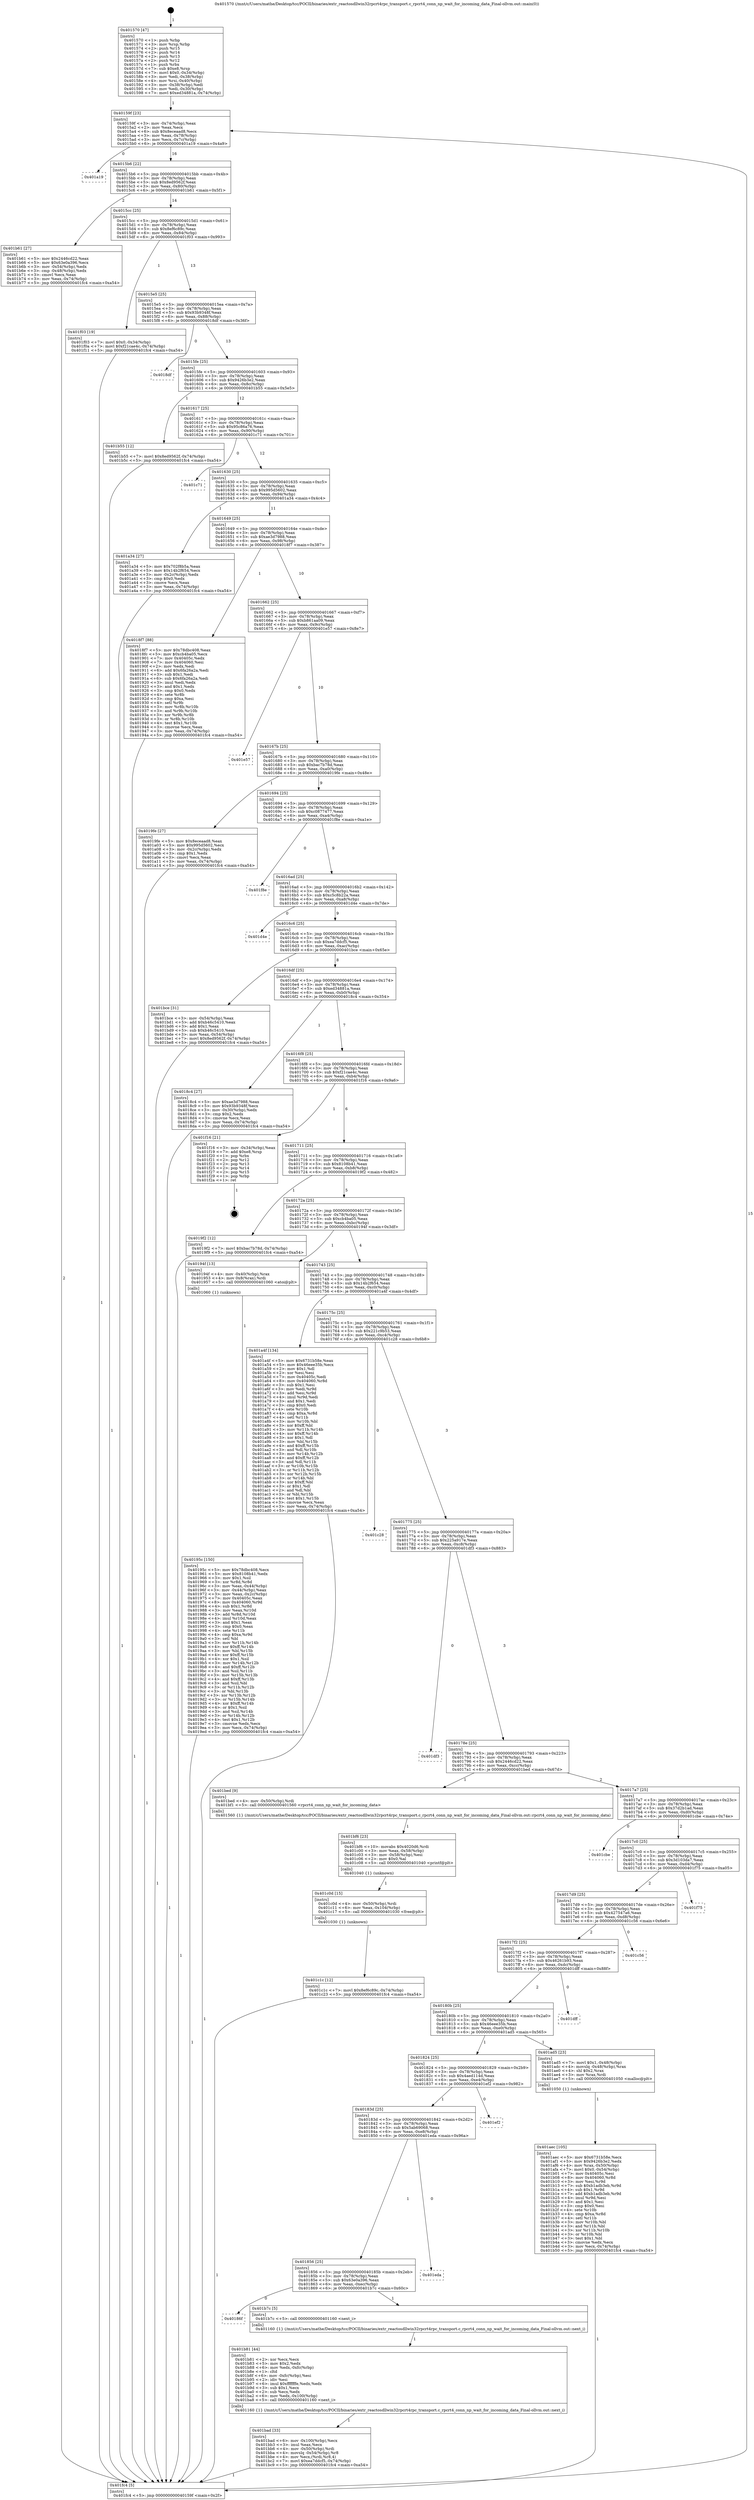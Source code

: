 digraph "0x401570" {
  label = "0x401570 (/mnt/c/Users/mathe/Desktop/tcc/POCII/binaries/extr_reactosdllwin32rpcrt4rpc_transport.c_rpcrt4_conn_np_wait_for_incoming_data_Final-ollvm.out::main(0))"
  labelloc = "t"
  node[shape=record]

  Entry [label="",width=0.3,height=0.3,shape=circle,fillcolor=black,style=filled]
  "0x40159f" [label="{
     0x40159f [23]\l
     | [instrs]\l
     &nbsp;&nbsp;0x40159f \<+3\>: mov -0x74(%rbp),%eax\l
     &nbsp;&nbsp;0x4015a2 \<+2\>: mov %eax,%ecx\l
     &nbsp;&nbsp;0x4015a4 \<+6\>: sub $0x8eceaad8,%ecx\l
     &nbsp;&nbsp;0x4015aa \<+3\>: mov %eax,-0x78(%rbp)\l
     &nbsp;&nbsp;0x4015ad \<+3\>: mov %ecx,-0x7c(%rbp)\l
     &nbsp;&nbsp;0x4015b0 \<+6\>: je 0000000000401a19 \<main+0x4a9\>\l
  }"]
  "0x401a19" [label="{
     0x401a19\l
  }", style=dashed]
  "0x4015b6" [label="{
     0x4015b6 [22]\l
     | [instrs]\l
     &nbsp;&nbsp;0x4015b6 \<+5\>: jmp 00000000004015bb \<main+0x4b\>\l
     &nbsp;&nbsp;0x4015bb \<+3\>: mov -0x78(%rbp),%eax\l
     &nbsp;&nbsp;0x4015be \<+5\>: sub $0x8ed9562f,%eax\l
     &nbsp;&nbsp;0x4015c3 \<+3\>: mov %eax,-0x80(%rbp)\l
     &nbsp;&nbsp;0x4015c6 \<+6\>: je 0000000000401b61 \<main+0x5f1\>\l
  }"]
  Exit [label="",width=0.3,height=0.3,shape=circle,fillcolor=black,style=filled,peripheries=2]
  "0x401b61" [label="{
     0x401b61 [27]\l
     | [instrs]\l
     &nbsp;&nbsp;0x401b61 \<+5\>: mov $0x2446cd22,%eax\l
     &nbsp;&nbsp;0x401b66 \<+5\>: mov $0x63e0a396,%ecx\l
     &nbsp;&nbsp;0x401b6b \<+3\>: mov -0x54(%rbp),%edx\l
     &nbsp;&nbsp;0x401b6e \<+3\>: cmp -0x48(%rbp),%edx\l
     &nbsp;&nbsp;0x401b71 \<+3\>: cmovl %ecx,%eax\l
     &nbsp;&nbsp;0x401b74 \<+3\>: mov %eax,-0x74(%rbp)\l
     &nbsp;&nbsp;0x401b77 \<+5\>: jmp 0000000000401fc4 \<main+0xa54\>\l
  }"]
  "0x4015cc" [label="{
     0x4015cc [25]\l
     | [instrs]\l
     &nbsp;&nbsp;0x4015cc \<+5\>: jmp 00000000004015d1 \<main+0x61\>\l
     &nbsp;&nbsp;0x4015d1 \<+3\>: mov -0x78(%rbp),%eax\l
     &nbsp;&nbsp;0x4015d4 \<+5\>: sub $0x8ef6c89c,%eax\l
     &nbsp;&nbsp;0x4015d9 \<+6\>: mov %eax,-0x84(%rbp)\l
     &nbsp;&nbsp;0x4015df \<+6\>: je 0000000000401f03 \<main+0x993\>\l
  }"]
  "0x401c1c" [label="{
     0x401c1c [12]\l
     | [instrs]\l
     &nbsp;&nbsp;0x401c1c \<+7\>: movl $0x8ef6c89c,-0x74(%rbp)\l
     &nbsp;&nbsp;0x401c23 \<+5\>: jmp 0000000000401fc4 \<main+0xa54\>\l
  }"]
  "0x401f03" [label="{
     0x401f03 [19]\l
     | [instrs]\l
     &nbsp;&nbsp;0x401f03 \<+7\>: movl $0x0,-0x34(%rbp)\l
     &nbsp;&nbsp;0x401f0a \<+7\>: movl $0xf21cae4c,-0x74(%rbp)\l
     &nbsp;&nbsp;0x401f11 \<+5\>: jmp 0000000000401fc4 \<main+0xa54\>\l
  }"]
  "0x4015e5" [label="{
     0x4015e5 [25]\l
     | [instrs]\l
     &nbsp;&nbsp;0x4015e5 \<+5\>: jmp 00000000004015ea \<main+0x7a\>\l
     &nbsp;&nbsp;0x4015ea \<+3\>: mov -0x78(%rbp),%eax\l
     &nbsp;&nbsp;0x4015ed \<+5\>: sub $0x93b9348f,%eax\l
     &nbsp;&nbsp;0x4015f2 \<+6\>: mov %eax,-0x88(%rbp)\l
     &nbsp;&nbsp;0x4015f8 \<+6\>: je 00000000004018df \<main+0x36f\>\l
  }"]
  "0x401c0d" [label="{
     0x401c0d [15]\l
     | [instrs]\l
     &nbsp;&nbsp;0x401c0d \<+4\>: mov -0x50(%rbp),%rdi\l
     &nbsp;&nbsp;0x401c11 \<+6\>: mov %eax,-0x104(%rbp)\l
     &nbsp;&nbsp;0x401c17 \<+5\>: call 0000000000401030 \<free@plt\>\l
     | [calls]\l
     &nbsp;&nbsp;0x401030 \{1\} (unknown)\l
  }"]
  "0x4018df" [label="{
     0x4018df\l
  }", style=dashed]
  "0x4015fe" [label="{
     0x4015fe [25]\l
     | [instrs]\l
     &nbsp;&nbsp;0x4015fe \<+5\>: jmp 0000000000401603 \<main+0x93\>\l
     &nbsp;&nbsp;0x401603 \<+3\>: mov -0x78(%rbp),%eax\l
     &nbsp;&nbsp;0x401606 \<+5\>: sub $0x9426b3e2,%eax\l
     &nbsp;&nbsp;0x40160b \<+6\>: mov %eax,-0x8c(%rbp)\l
     &nbsp;&nbsp;0x401611 \<+6\>: je 0000000000401b55 \<main+0x5e5\>\l
  }"]
  "0x401bf6" [label="{
     0x401bf6 [23]\l
     | [instrs]\l
     &nbsp;&nbsp;0x401bf6 \<+10\>: movabs $0x4020d6,%rdi\l
     &nbsp;&nbsp;0x401c00 \<+3\>: mov %eax,-0x58(%rbp)\l
     &nbsp;&nbsp;0x401c03 \<+3\>: mov -0x58(%rbp),%esi\l
     &nbsp;&nbsp;0x401c06 \<+2\>: mov $0x0,%al\l
     &nbsp;&nbsp;0x401c08 \<+5\>: call 0000000000401040 \<printf@plt\>\l
     | [calls]\l
     &nbsp;&nbsp;0x401040 \{1\} (unknown)\l
  }"]
  "0x401b55" [label="{
     0x401b55 [12]\l
     | [instrs]\l
     &nbsp;&nbsp;0x401b55 \<+7\>: movl $0x8ed9562f,-0x74(%rbp)\l
     &nbsp;&nbsp;0x401b5c \<+5\>: jmp 0000000000401fc4 \<main+0xa54\>\l
  }"]
  "0x401617" [label="{
     0x401617 [25]\l
     | [instrs]\l
     &nbsp;&nbsp;0x401617 \<+5\>: jmp 000000000040161c \<main+0xac\>\l
     &nbsp;&nbsp;0x40161c \<+3\>: mov -0x78(%rbp),%eax\l
     &nbsp;&nbsp;0x40161f \<+5\>: sub $0x95c86a76,%eax\l
     &nbsp;&nbsp;0x401624 \<+6\>: mov %eax,-0x90(%rbp)\l
     &nbsp;&nbsp;0x40162a \<+6\>: je 0000000000401c71 \<main+0x701\>\l
  }"]
  "0x401bad" [label="{
     0x401bad [33]\l
     | [instrs]\l
     &nbsp;&nbsp;0x401bad \<+6\>: mov -0x100(%rbp),%ecx\l
     &nbsp;&nbsp;0x401bb3 \<+3\>: imul %eax,%ecx\l
     &nbsp;&nbsp;0x401bb6 \<+4\>: mov -0x50(%rbp),%rdi\l
     &nbsp;&nbsp;0x401bba \<+4\>: movslq -0x54(%rbp),%r8\l
     &nbsp;&nbsp;0x401bbe \<+4\>: mov %ecx,(%rdi,%r8,4)\l
     &nbsp;&nbsp;0x401bc2 \<+7\>: movl $0xea7ddcf5,-0x74(%rbp)\l
     &nbsp;&nbsp;0x401bc9 \<+5\>: jmp 0000000000401fc4 \<main+0xa54\>\l
  }"]
  "0x401c71" [label="{
     0x401c71\l
  }", style=dashed]
  "0x401630" [label="{
     0x401630 [25]\l
     | [instrs]\l
     &nbsp;&nbsp;0x401630 \<+5\>: jmp 0000000000401635 \<main+0xc5\>\l
     &nbsp;&nbsp;0x401635 \<+3\>: mov -0x78(%rbp),%eax\l
     &nbsp;&nbsp;0x401638 \<+5\>: sub $0x995d5602,%eax\l
     &nbsp;&nbsp;0x40163d \<+6\>: mov %eax,-0x94(%rbp)\l
     &nbsp;&nbsp;0x401643 \<+6\>: je 0000000000401a34 \<main+0x4c4\>\l
  }"]
  "0x401b81" [label="{
     0x401b81 [44]\l
     | [instrs]\l
     &nbsp;&nbsp;0x401b81 \<+2\>: xor %ecx,%ecx\l
     &nbsp;&nbsp;0x401b83 \<+5\>: mov $0x2,%edx\l
     &nbsp;&nbsp;0x401b88 \<+6\>: mov %edx,-0xfc(%rbp)\l
     &nbsp;&nbsp;0x401b8e \<+1\>: cltd\l
     &nbsp;&nbsp;0x401b8f \<+6\>: mov -0xfc(%rbp),%esi\l
     &nbsp;&nbsp;0x401b95 \<+2\>: idiv %esi\l
     &nbsp;&nbsp;0x401b97 \<+6\>: imul $0xfffffffe,%edx,%edx\l
     &nbsp;&nbsp;0x401b9d \<+3\>: sub $0x1,%ecx\l
     &nbsp;&nbsp;0x401ba0 \<+2\>: sub %ecx,%edx\l
     &nbsp;&nbsp;0x401ba2 \<+6\>: mov %edx,-0x100(%rbp)\l
     &nbsp;&nbsp;0x401ba8 \<+5\>: call 0000000000401160 \<next_i\>\l
     | [calls]\l
     &nbsp;&nbsp;0x401160 \{1\} (/mnt/c/Users/mathe/Desktop/tcc/POCII/binaries/extr_reactosdllwin32rpcrt4rpc_transport.c_rpcrt4_conn_np_wait_for_incoming_data_Final-ollvm.out::next_i)\l
  }"]
  "0x401a34" [label="{
     0x401a34 [27]\l
     | [instrs]\l
     &nbsp;&nbsp;0x401a34 \<+5\>: mov $0x702f8b5a,%eax\l
     &nbsp;&nbsp;0x401a39 \<+5\>: mov $0x14b2f654,%ecx\l
     &nbsp;&nbsp;0x401a3e \<+3\>: mov -0x2c(%rbp),%edx\l
     &nbsp;&nbsp;0x401a41 \<+3\>: cmp $0x0,%edx\l
     &nbsp;&nbsp;0x401a44 \<+3\>: cmove %ecx,%eax\l
     &nbsp;&nbsp;0x401a47 \<+3\>: mov %eax,-0x74(%rbp)\l
     &nbsp;&nbsp;0x401a4a \<+5\>: jmp 0000000000401fc4 \<main+0xa54\>\l
  }"]
  "0x401649" [label="{
     0x401649 [25]\l
     | [instrs]\l
     &nbsp;&nbsp;0x401649 \<+5\>: jmp 000000000040164e \<main+0xde\>\l
     &nbsp;&nbsp;0x40164e \<+3\>: mov -0x78(%rbp),%eax\l
     &nbsp;&nbsp;0x401651 \<+5\>: sub $0xae3d7988,%eax\l
     &nbsp;&nbsp;0x401656 \<+6\>: mov %eax,-0x98(%rbp)\l
     &nbsp;&nbsp;0x40165c \<+6\>: je 00000000004018f7 \<main+0x387\>\l
  }"]
  "0x40186f" [label="{
     0x40186f\l
  }", style=dashed]
  "0x4018f7" [label="{
     0x4018f7 [88]\l
     | [instrs]\l
     &nbsp;&nbsp;0x4018f7 \<+5\>: mov $0x78dbc408,%eax\l
     &nbsp;&nbsp;0x4018fc \<+5\>: mov $0xcb4ba05,%ecx\l
     &nbsp;&nbsp;0x401901 \<+7\>: mov 0x40405c,%edx\l
     &nbsp;&nbsp;0x401908 \<+7\>: mov 0x404060,%esi\l
     &nbsp;&nbsp;0x40190f \<+2\>: mov %edx,%edi\l
     &nbsp;&nbsp;0x401911 \<+6\>: add $0x6fa26a2a,%edi\l
     &nbsp;&nbsp;0x401917 \<+3\>: sub $0x1,%edi\l
     &nbsp;&nbsp;0x40191a \<+6\>: sub $0x6fa26a2a,%edi\l
     &nbsp;&nbsp;0x401920 \<+3\>: imul %edi,%edx\l
     &nbsp;&nbsp;0x401923 \<+3\>: and $0x1,%edx\l
     &nbsp;&nbsp;0x401926 \<+3\>: cmp $0x0,%edx\l
     &nbsp;&nbsp;0x401929 \<+4\>: sete %r8b\l
     &nbsp;&nbsp;0x40192d \<+3\>: cmp $0xa,%esi\l
     &nbsp;&nbsp;0x401930 \<+4\>: setl %r9b\l
     &nbsp;&nbsp;0x401934 \<+3\>: mov %r8b,%r10b\l
     &nbsp;&nbsp;0x401937 \<+3\>: and %r9b,%r10b\l
     &nbsp;&nbsp;0x40193a \<+3\>: xor %r9b,%r8b\l
     &nbsp;&nbsp;0x40193d \<+3\>: or %r8b,%r10b\l
     &nbsp;&nbsp;0x401940 \<+4\>: test $0x1,%r10b\l
     &nbsp;&nbsp;0x401944 \<+3\>: cmovne %ecx,%eax\l
     &nbsp;&nbsp;0x401947 \<+3\>: mov %eax,-0x74(%rbp)\l
     &nbsp;&nbsp;0x40194a \<+5\>: jmp 0000000000401fc4 \<main+0xa54\>\l
  }"]
  "0x401662" [label="{
     0x401662 [25]\l
     | [instrs]\l
     &nbsp;&nbsp;0x401662 \<+5\>: jmp 0000000000401667 \<main+0xf7\>\l
     &nbsp;&nbsp;0x401667 \<+3\>: mov -0x78(%rbp),%eax\l
     &nbsp;&nbsp;0x40166a \<+5\>: sub $0xb861aa09,%eax\l
     &nbsp;&nbsp;0x40166f \<+6\>: mov %eax,-0x9c(%rbp)\l
     &nbsp;&nbsp;0x401675 \<+6\>: je 0000000000401e57 \<main+0x8e7\>\l
  }"]
  "0x401b7c" [label="{
     0x401b7c [5]\l
     | [instrs]\l
     &nbsp;&nbsp;0x401b7c \<+5\>: call 0000000000401160 \<next_i\>\l
     | [calls]\l
     &nbsp;&nbsp;0x401160 \{1\} (/mnt/c/Users/mathe/Desktop/tcc/POCII/binaries/extr_reactosdllwin32rpcrt4rpc_transport.c_rpcrt4_conn_np_wait_for_incoming_data_Final-ollvm.out::next_i)\l
  }"]
  "0x401e57" [label="{
     0x401e57\l
  }", style=dashed]
  "0x40167b" [label="{
     0x40167b [25]\l
     | [instrs]\l
     &nbsp;&nbsp;0x40167b \<+5\>: jmp 0000000000401680 \<main+0x110\>\l
     &nbsp;&nbsp;0x401680 \<+3\>: mov -0x78(%rbp),%eax\l
     &nbsp;&nbsp;0x401683 \<+5\>: sub $0xbac7b78d,%eax\l
     &nbsp;&nbsp;0x401688 \<+6\>: mov %eax,-0xa0(%rbp)\l
     &nbsp;&nbsp;0x40168e \<+6\>: je 00000000004019fe \<main+0x48e\>\l
  }"]
  "0x401856" [label="{
     0x401856 [25]\l
     | [instrs]\l
     &nbsp;&nbsp;0x401856 \<+5\>: jmp 000000000040185b \<main+0x2eb\>\l
     &nbsp;&nbsp;0x40185b \<+3\>: mov -0x78(%rbp),%eax\l
     &nbsp;&nbsp;0x40185e \<+5\>: sub $0x63e0a396,%eax\l
     &nbsp;&nbsp;0x401863 \<+6\>: mov %eax,-0xec(%rbp)\l
     &nbsp;&nbsp;0x401869 \<+6\>: je 0000000000401b7c \<main+0x60c\>\l
  }"]
  "0x4019fe" [label="{
     0x4019fe [27]\l
     | [instrs]\l
     &nbsp;&nbsp;0x4019fe \<+5\>: mov $0x8eceaad8,%eax\l
     &nbsp;&nbsp;0x401a03 \<+5\>: mov $0x995d5602,%ecx\l
     &nbsp;&nbsp;0x401a08 \<+3\>: mov -0x2c(%rbp),%edx\l
     &nbsp;&nbsp;0x401a0b \<+3\>: cmp $0x1,%edx\l
     &nbsp;&nbsp;0x401a0e \<+3\>: cmovl %ecx,%eax\l
     &nbsp;&nbsp;0x401a11 \<+3\>: mov %eax,-0x74(%rbp)\l
     &nbsp;&nbsp;0x401a14 \<+5\>: jmp 0000000000401fc4 \<main+0xa54\>\l
  }"]
  "0x401694" [label="{
     0x401694 [25]\l
     | [instrs]\l
     &nbsp;&nbsp;0x401694 \<+5\>: jmp 0000000000401699 \<main+0x129\>\l
     &nbsp;&nbsp;0x401699 \<+3\>: mov -0x78(%rbp),%eax\l
     &nbsp;&nbsp;0x40169c \<+5\>: sub $0xc0877477,%eax\l
     &nbsp;&nbsp;0x4016a1 \<+6\>: mov %eax,-0xa4(%rbp)\l
     &nbsp;&nbsp;0x4016a7 \<+6\>: je 0000000000401f8e \<main+0xa1e\>\l
  }"]
  "0x401eda" [label="{
     0x401eda\l
  }", style=dashed]
  "0x401f8e" [label="{
     0x401f8e\l
  }", style=dashed]
  "0x4016ad" [label="{
     0x4016ad [25]\l
     | [instrs]\l
     &nbsp;&nbsp;0x4016ad \<+5\>: jmp 00000000004016b2 \<main+0x142\>\l
     &nbsp;&nbsp;0x4016b2 \<+3\>: mov -0x78(%rbp),%eax\l
     &nbsp;&nbsp;0x4016b5 \<+5\>: sub $0xc5c8b22a,%eax\l
     &nbsp;&nbsp;0x4016ba \<+6\>: mov %eax,-0xa8(%rbp)\l
     &nbsp;&nbsp;0x4016c0 \<+6\>: je 0000000000401d4e \<main+0x7de\>\l
  }"]
  "0x40183d" [label="{
     0x40183d [25]\l
     | [instrs]\l
     &nbsp;&nbsp;0x40183d \<+5\>: jmp 0000000000401842 \<main+0x2d2\>\l
     &nbsp;&nbsp;0x401842 \<+3\>: mov -0x78(%rbp),%eax\l
     &nbsp;&nbsp;0x401845 \<+5\>: sub $0x5ab69068,%eax\l
     &nbsp;&nbsp;0x40184a \<+6\>: mov %eax,-0xe8(%rbp)\l
     &nbsp;&nbsp;0x401850 \<+6\>: je 0000000000401eda \<main+0x96a\>\l
  }"]
  "0x401d4e" [label="{
     0x401d4e\l
  }", style=dashed]
  "0x4016c6" [label="{
     0x4016c6 [25]\l
     | [instrs]\l
     &nbsp;&nbsp;0x4016c6 \<+5\>: jmp 00000000004016cb \<main+0x15b\>\l
     &nbsp;&nbsp;0x4016cb \<+3\>: mov -0x78(%rbp),%eax\l
     &nbsp;&nbsp;0x4016ce \<+5\>: sub $0xea7ddcf5,%eax\l
     &nbsp;&nbsp;0x4016d3 \<+6\>: mov %eax,-0xac(%rbp)\l
     &nbsp;&nbsp;0x4016d9 \<+6\>: je 0000000000401bce \<main+0x65e\>\l
  }"]
  "0x401ef2" [label="{
     0x401ef2\l
  }", style=dashed]
  "0x401bce" [label="{
     0x401bce [31]\l
     | [instrs]\l
     &nbsp;&nbsp;0x401bce \<+3\>: mov -0x54(%rbp),%eax\l
     &nbsp;&nbsp;0x401bd1 \<+5\>: add $0xb46c5410,%eax\l
     &nbsp;&nbsp;0x401bd6 \<+3\>: add $0x1,%eax\l
     &nbsp;&nbsp;0x401bd9 \<+5\>: sub $0xb46c5410,%eax\l
     &nbsp;&nbsp;0x401bde \<+3\>: mov %eax,-0x54(%rbp)\l
     &nbsp;&nbsp;0x401be1 \<+7\>: movl $0x8ed9562f,-0x74(%rbp)\l
     &nbsp;&nbsp;0x401be8 \<+5\>: jmp 0000000000401fc4 \<main+0xa54\>\l
  }"]
  "0x4016df" [label="{
     0x4016df [25]\l
     | [instrs]\l
     &nbsp;&nbsp;0x4016df \<+5\>: jmp 00000000004016e4 \<main+0x174\>\l
     &nbsp;&nbsp;0x4016e4 \<+3\>: mov -0x78(%rbp),%eax\l
     &nbsp;&nbsp;0x4016e7 \<+5\>: sub $0xed34881a,%eax\l
     &nbsp;&nbsp;0x4016ec \<+6\>: mov %eax,-0xb0(%rbp)\l
     &nbsp;&nbsp;0x4016f2 \<+6\>: je 00000000004018c4 \<main+0x354\>\l
  }"]
  "0x401aec" [label="{
     0x401aec [105]\l
     | [instrs]\l
     &nbsp;&nbsp;0x401aec \<+5\>: mov $0x6731b58e,%ecx\l
     &nbsp;&nbsp;0x401af1 \<+5\>: mov $0x9426b3e2,%edx\l
     &nbsp;&nbsp;0x401af6 \<+4\>: mov %rax,-0x50(%rbp)\l
     &nbsp;&nbsp;0x401afa \<+7\>: movl $0x0,-0x54(%rbp)\l
     &nbsp;&nbsp;0x401b01 \<+7\>: mov 0x40405c,%esi\l
     &nbsp;&nbsp;0x401b08 \<+8\>: mov 0x404060,%r8d\l
     &nbsp;&nbsp;0x401b10 \<+3\>: mov %esi,%r9d\l
     &nbsp;&nbsp;0x401b13 \<+7\>: sub $0xb1adb3eb,%r9d\l
     &nbsp;&nbsp;0x401b1a \<+4\>: sub $0x1,%r9d\l
     &nbsp;&nbsp;0x401b1e \<+7\>: add $0xb1adb3eb,%r9d\l
     &nbsp;&nbsp;0x401b25 \<+4\>: imul %r9d,%esi\l
     &nbsp;&nbsp;0x401b29 \<+3\>: and $0x1,%esi\l
     &nbsp;&nbsp;0x401b2c \<+3\>: cmp $0x0,%esi\l
     &nbsp;&nbsp;0x401b2f \<+4\>: sete %r10b\l
     &nbsp;&nbsp;0x401b33 \<+4\>: cmp $0xa,%r8d\l
     &nbsp;&nbsp;0x401b37 \<+4\>: setl %r11b\l
     &nbsp;&nbsp;0x401b3b \<+3\>: mov %r10b,%bl\l
     &nbsp;&nbsp;0x401b3e \<+3\>: and %r11b,%bl\l
     &nbsp;&nbsp;0x401b41 \<+3\>: xor %r11b,%r10b\l
     &nbsp;&nbsp;0x401b44 \<+3\>: or %r10b,%bl\l
     &nbsp;&nbsp;0x401b47 \<+3\>: test $0x1,%bl\l
     &nbsp;&nbsp;0x401b4a \<+3\>: cmovne %edx,%ecx\l
     &nbsp;&nbsp;0x401b4d \<+3\>: mov %ecx,-0x74(%rbp)\l
     &nbsp;&nbsp;0x401b50 \<+5\>: jmp 0000000000401fc4 \<main+0xa54\>\l
  }"]
  "0x4018c4" [label="{
     0x4018c4 [27]\l
     | [instrs]\l
     &nbsp;&nbsp;0x4018c4 \<+5\>: mov $0xae3d7988,%eax\l
     &nbsp;&nbsp;0x4018c9 \<+5\>: mov $0x93b9348f,%ecx\l
     &nbsp;&nbsp;0x4018ce \<+3\>: mov -0x30(%rbp),%edx\l
     &nbsp;&nbsp;0x4018d1 \<+3\>: cmp $0x2,%edx\l
     &nbsp;&nbsp;0x4018d4 \<+3\>: cmovne %ecx,%eax\l
     &nbsp;&nbsp;0x4018d7 \<+3\>: mov %eax,-0x74(%rbp)\l
     &nbsp;&nbsp;0x4018da \<+5\>: jmp 0000000000401fc4 \<main+0xa54\>\l
  }"]
  "0x4016f8" [label="{
     0x4016f8 [25]\l
     | [instrs]\l
     &nbsp;&nbsp;0x4016f8 \<+5\>: jmp 00000000004016fd \<main+0x18d\>\l
     &nbsp;&nbsp;0x4016fd \<+3\>: mov -0x78(%rbp),%eax\l
     &nbsp;&nbsp;0x401700 \<+5\>: sub $0xf21cae4c,%eax\l
     &nbsp;&nbsp;0x401705 \<+6\>: mov %eax,-0xb4(%rbp)\l
     &nbsp;&nbsp;0x40170b \<+6\>: je 0000000000401f16 \<main+0x9a6\>\l
  }"]
  "0x401fc4" [label="{
     0x401fc4 [5]\l
     | [instrs]\l
     &nbsp;&nbsp;0x401fc4 \<+5\>: jmp 000000000040159f \<main+0x2f\>\l
  }"]
  "0x401570" [label="{
     0x401570 [47]\l
     | [instrs]\l
     &nbsp;&nbsp;0x401570 \<+1\>: push %rbp\l
     &nbsp;&nbsp;0x401571 \<+3\>: mov %rsp,%rbp\l
     &nbsp;&nbsp;0x401574 \<+2\>: push %r15\l
     &nbsp;&nbsp;0x401576 \<+2\>: push %r14\l
     &nbsp;&nbsp;0x401578 \<+2\>: push %r13\l
     &nbsp;&nbsp;0x40157a \<+2\>: push %r12\l
     &nbsp;&nbsp;0x40157c \<+1\>: push %rbx\l
     &nbsp;&nbsp;0x40157d \<+7\>: sub $0xe8,%rsp\l
     &nbsp;&nbsp;0x401584 \<+7\>: movl $0x0,-0x34(%rbp)\l
     &nbsp;&nbsp;0x40158b \<+3\>: mov %edi,-0x38(%rbp)\l
     &nbsp;&nbsp;0x40158e \<+4\>: mov %rsi,-0x40(%rbp)\l
     &nbsp;&nbsp;0x401592 \<+3\>: mov -0x38(%rbp),%edi\l
     &nbsp;&nbsp;0x401595 \<+3\>: mov %edi,-0x30(%rbp)\l
     &nbsp;&nbsp;0x401598 \<+7\>: movl $0xed34881a,-0x74(%rbp)\l
  }"]
  "0x401824" [label="{
     0x401824 [25]\l
     | [instrs]\l
     &nbsp;&nbsp;0x401824 \<+5\>: jmp 0000000000401829 \<main+0x2b9\>\l
     &nbsp;&nbsp;0x401829 \<+3\>: mov -0x78(%rbp),%eax\l
     &nbsp;&nbsp;0x40182c \<+5\>: sub $0x4aed114d,%eax\l
     &nbsp;&nbsp;0x401831 \<+6\>: mov %eax,-0xe4(%rbp)\l
     &nbsp;&nbsp;0x401837 \<+6\>: je 0000000000401ef2 \<main+0x982\>\l
  }"]
  "0x401f16" [label="{
     0x401f16 [21]\l
     | [instrs]\l
     &nbsp;&nbsp;0x401f16 \<+3\>: mov -0x34(%rbp),%eax\l
     &nbsp;&nbsp;0x401f19 \<+7\>: add $0xe8,%rsp\l
     &nbsp;&nbsp;0x401f20 \<+1\>: pop %rbx\l
     &nbsp;&nbsp;0x401f21 \<+2\>: pop %r12\l
     &nbsp;&nbsp;0x401f23 \<+2\>: pop %r13\l
     &nbsp;&nbsp;0x401f25 \<+2\>: pop %r14\l
     &nbsp;&nbsp;0x401f27 \<+2\>: pop %r15\l
     &nbsp;&nbsp;0x401f29 \<+1\>: pop %rbp\l
     &nbsp;&nbsp;0x401f2a \<+1\>: ret\l
  }"]
  "0x401711" [label="{
     0x401711 [25]\l
     | [instrs]\l
     &nbsp;&nbsp;0x401711 \<+5\>: jmp 0000000000401716 \<main+0x1a6\>\l
     &nbsp;&nbsp;0x401716 \<+3\>: mov -0x78(%rbp),%eax\l
     &nbsp;&nbsp;0x401719 \<+5\>: sub $0x8108b41,%eax\l
     &nbsp;&nbsp;0x40171e \<+6\>: mov %eax,-0xb8(%rbp)\l
     &nbsp;&nbsp;0x401724 \<+6\>: je 00000000004019f2 \<main+0x482\>\l
  }"]
  "0x401ad5" [label="{
     0x401ad5 [23]\l
     | [instrs]\l
     &nbsp;&nbsp;0x401ad5 \<+7\>: movl $0x1,-0x48(%rbp)\l
     &nbsp;&nbsp;0x401adc \<+4\>: movslq -0x48(%rbp),%rax\l
     &nbsp;&nbsp;0x401ae0 \<+4\>: shl $0x2,%rax\l
     &nbsp;&nbsp;0x401ae4 \<+3\>: mov %rax,%rdi\l
     &nbsp;&nbsp;0x401ae7 \<+5\>: call 0000000000401050 \<malloc@plt\>\l
     | [calls]\l
     &nbsp;&nbsp;0x401050 \{1\} (unknown)\l
  }"]
  "0x4019f2" [label="{
     0x4019f2 [12]\l
     | [instrs]\l
     &nbsp;&nbsp;0x4019f2 \<+7\>: movl $0xbac7b78d,-0x74(%rbp)\l
     &nbsp;&nbsp;0x4019f9 \<+5\>: jmp 0000000000401fc4 \<main+0xa54\>\l
  }"]
  "0x40172a" [label="{
     0x40172a [25]\l
     | [instrs]\l
     &nbsp;&nbsp;0x40172a \<+5\>: jmp 000000000040172f \<main+0x1bf\>\l
     &nbsp;&nbsp;0x40172f \<+3\>: mov -0x78(%rbp),%eax\l
     &nbsp;&nbsp;0x401732 \<+5\>: sub $0xcb4ba05,%eax\l
     &nbsp;&nbsp;0x401737 \<+6\>: mov %eax,-0xbc(%rbp)\l
     &nbsp;&nbsp;0x40173d \<+6\>: je 000000000040194f \<main+0x3df\>\l
  }"]
  "0x40180b" [label="{
     0x40180b [25]\l
     | [instrs]\l
     &nbsp;&nbsp;0x40180b \<+5\>: jmp 0000000000401810 \<main+0x2a0\>\l
     &nbsp;&nbsp;0x401810 \<+3\>: mov -0x78(%rbp),%eax\l
     &nbsp;&nbsp;0x401813 \<+5\>: sub $0x46eee35b,%eax\l
     &nbsp;&nbsp;0x401818 \<+6\>: mov %eax,-0xe0(%rbp)\l
     &nbsp;&nbsp;0x40181e \<+6\>: je 0000000000401ad5 \<main+0x565\>\l
  }"]
  "0x40194f" [label="{
     0x40194f [13]\l
     | [instrs]\l
     &nbsp;&nbsp;0x40194f \<+4\>: mov -0x40(%rbp),%rax\l
     &nbsp;&nbsp;0x401953 \<+4\>: mov 0x8(%rax),%rdi\l
     &nbsp;&nbsp;0x401957 \<+5\>: call 0000000000401060 \<atoi@plt\>\l
     | [calls]\l
     &nbsp;&nbsp;0x401060 \{1\} (unknown)\l
  }"]
  "0x401743" [label="{
     0x401743 [25]\l
     | [instrs]\l
     &nbsp;&nbsp;0x401743 \<+5\>: jmp 0000000000401748 \<main+0x1d8\>\l
     &nbsp;&nbsp;0x401748 \<+3\>: mov -0x78(%rbp),%eax\l
     &nbsp;&nbsp;0x40174b \<+5\>: sub $0x14b2f654,%eax\l
     &nbsp;&nbsp;0x401750 \<+6\>: mov %eax,-0xc0(%rbp)\l
     &nbsp;&nbsp;0x401756 \<+6\>: je 0000000000401a4f \<main+0x4df\>\l
  }"]
  "0x40195c" [label="{
     0x40195c [150]\l
     | [instrs]\l
     &nbsp;&nbsp;0x40195c \<+5\>: mov $0x78dbc408,%ecx\l
     &nbsp;&nbsp;0x401961 \<+5\>: mov $0x8108b41,%edx\l
     &nbsp;&nbsp;0x401966 \<+3\>: mov $0x1,%sil\l
     &nbsp;&nbsp;0x401969 \<+3\>: xor %r8d,%r8d\l
     &nbsp;&nbsp;0x40196c \<+3\>: mov %eax,-0x44(%rbp)\l
     &nbsp;&nbsp;0x40196f \<+3\>: mov -0x44(%rbp),%eax\l
     &nbsp;&nbsp;0x401972 \<+3\>: mov %eax,-0x2c(%rbp)\l
     &nbsp;&nbsp;0x401975 \<+7\>: mov 0x40405c,%eax\l
     &nbsp;&nbsp;0x40197c \<+8\>: mov 0x404060,%r9d\l
     &nbsp;&nbsp;0x401984 \<+4\>: sub $0x1,%r8d\l
     &nbsp;&nbsp;0x401988 \<+3\>: mov %eax,%r10d\l
     &nbsp;&nbsp;0x40198b \<+3\>: add %r8d,%r10d\l
     &nbsp;&nbsp;0x40198e \<+4\>: imul %r10d,%eax\l
     &nbsp;&nbsp;0x401992 \<+3\>: and $0x1,%eax\l
     &nbsp;&nbsp;0x401995 \<+3\>: cmp $0x0,%eax\l
     &nbsp;&nbsp;0x401998 \<+4\>: sete %r11b\l
     &nbsp;&nbsp;0x40199c \<+4\>: cmp $0xa,%r9d\l
     &nbsp;&nbsp;0x4019a0 \<+3\>: setl %bl\l
     &nbsp;&nbsp;0x4019a3 \<+3\>: mov %r11b,%r14b\l
     &nbsp;&nbsp;0x4019a6 \<+4\>: xor $0xff,%r14b\l
     &nbsp;&nbsp;0x4019aa \<+3\>: mov %bl,%r15b\l
     &nbsp;&nbsp;0x4019ad \<+4\>: xor $0xff,%r15b\l
     &nbsp;&nbsp;0x4019b1 \<+4\>: xor $0x1,%sil\l
     &nbsp;&nbsp;0x4019b5 \<+3\>: mov %r14b,%r12b\l
     &nbsp;&nbsp;0x4019b8 \<+4\>: and $0xff,%r12b\l
     &nbsp;&nbsp;0x4019bc \<+3\>: and %sil,%r11b\l
     &nbsp;&nbsp;0x4019bf \<+3\>: mov %r15b,%r13b\l
     &nbsp;&nbsp;0x4019c2 \<+4\>: and $0xff,%r13b\l
     &nbsp;&nbsp;0x4019c6 \<+3\>: and %sil,%bl\l
     &nbsp;&nbsp;0x4019c9 \<+3\>: or %r11b,%r12b\l
     &nbsp;&nbsp;0x4019cc \<+3\>: or %bl,%r13b\l
     &nbsp;&nbsp;0x4019cf \<+3\>: xor %r13b,%r12b\l
     &nbsp;&nbsp;0x4019d2 \<+3\>: or %r15b,%r14b\l
     &nbsp;&nbsp;0x4019d5 \<+4\>: xor $0xff,%r14b\l
     &nbsp;&nbsp;0x4019d9 \<+4\>: or $0x1,%sil\l
     &nbsp;&nbsp;0x4019dd \<+3\>: and %sil,%r14b\l
     &nbsp;&nbsp;0x4019e0 \<+3\>: or %r14b,%r12b\l
     &nbsp;&nbsp;0x4019e3 \<+4\>: test $0x1,%r12b\l
     &nbsp;&nbsp;0x4019e7 \<+3\>: cmovne %edx,%ecx\l
     &nbsp;&nbsp;0x4019ea \<+3\>: mov %ecx,-0x74(%rbp)\l
     &nbsp;&nbsp;0x4019ed \<+5\>: jmp 0000000000401fc4 \<main+0xa54\>\l
  }"]
  "0x401dff" [label="{
     0x401dff\l
  }", style=dashed]
  "0x401a4f" [label="{
     0x401a4f [134]\l
     | [instrs]\l
     &nbsp;&nbsp;0x401a4f \<+5\>: mov $0x6731b58e,%eax\l
     &nbsp;&nbsp;0x401a54 \<+5\>: mov $0x46eee35b,%ecx\l
     &nbsp;&nbsp;0x401a59 \<+2\>: mov $0x1,%dl\l
     &nbsp;&nbsp;0x401a5b \<+2\>: xor %esi,%esi\l
     &nbsp;&nbsp;0x401a5d \<+7\>: mov 0x40405c,%edi\l
     &nbsp;&nbsp;0x401a64 \<+8\>: mov 0x404060,%r8d\l
     &nbsp;&nbsp;0x401a6c \<+3\>: sub $0x1,%esi\l
     &nbsp;&nbsp;0x401a6f \<+3\>: mov %edi,%r9d\l
     &nbsp;&nbsp;0x401a72 \<+3\>: add %esi,%r9d\l
     &nbsp;&nbsp;0x401a75 \<+4\>: imul %r9d,%edi\l
     &nbsp;&nbsp;0x401a79 \<+3\>: and $0x1,%edi\l
     &nbsp;&nbsp;0x401a7c \<+3\>: cmp $0x0,%edi\l
     &nbsp;&nbsp;0x401a7f \<+4\>: sete %r10b\l
     &nbsp;&nbsp;0x401a83 \<+4\>: cmp $0xa,%r8d\l
     &nbsp;&nbsp;0x401a87 \<+4\>: setl %r11b\l
     &nbsp;&nbsp;0x401a8b \<+3\>: mov %r10b,%bl\l
     &nbsp;&nbsp;0x401a8e \<+3\>: xor $0xff,%bl\l
     &nbsp;&nbsp;0x401a91 \<+3\>: mov %r11b,%r14b\l
     &nbsp;&nbsp;0x401a94 \<+4\>: xor $0xff,%r14b\l
     &nbsp;&nbsp;0x401a98 \<+3\>: xor $0x1,%dl\l
     &nbsp;&nbsp;0x401a9b \<+3\>: mov %bl,%r15b\l
     &nbsp;&nbsp;0x401a9e \<+4\>: and $0xff,%r15b\l
     &nbsp;&nbsp;0x401aa2 \<+3\>: and %dl,%r10b\l
     &nbsp;&nbsp;0x401aa5 \<+3\>: mov %r14b,%r12b\l
     &nbsp;&nbsp;0x401aa8 \<+4\>: and $0xff,%r12b\l
     &nbsp;&nbsp;0x401aac \<+3\>: and %dl,%r11b\l
     &nbsp;&nbsp;0x401aaf \<+3\>: or %r10b,%r15b\l
     &nbsp;&nbsp;0x401ab2 \<+3\>: or %r11b,%r12b\l
     &nbsp;&nbsp;0x401ab5 \<+3\>: xor %r12b,%r15b\l
     &nbsp;&nbsp;0x401ab8 \<+3\>: or %r14b,%bl\l
     &nbsp;&nbsp;0x401abb \<+3\>: xor $0xff,%bl\l
     &nbsp;&nbsp;0x401abe \<+3\>: or $0x1,%dl\l
     &nbsp;&nbsp;0x401ac1 \<+2\>: and %dl,%bl\l
     &nbsp;&nbsp;0x401ac3 \<+3\>: or %bl,%r15b\l
     &nbsp;&nbsp;0x401ac6 \<+4\>: test $0x1,%r15b\l
     &nbsp;&nbsp;0x401aca \<+3\>: cmovne %ecx,%eax\l
     &nbsp;&nbsp;0x401acd \<+3\>: mov %eax,-0x74(%rbp)\l
     &nbsp;&nbsp;0x401ad0 \<+5\>: jmp 0000000000401fc4 \<main+0xa54\>\l
  }"]
  "0x40175c" [label="{
     0x40175c [25]\l
     | [instrs]\l
     &nbsp;&nbsp;0x40175c \<+5\>: jmp 0000000000401761 \<main+0x1f1\>\l
     &nbsp;&nbsp;0x401761 \<+3\>: mov -0x78(%rbp),%eax\l
     &nbsp;&nbsp;0x401764 \<+5\>: sub $0x221c9b53,%eax\l
     &nbsp;&nbsp;0x401769 \<+6\>: mov %eax,-0xc4(%rbp)\l
     &nbsp;&nbsp;0x40176f \<+6\>: je 0000000000401c28 \<main+0x6b8\>\l
  }"]
  "0x4017f2" [label="{
     0x4017f2 [25]\l
     | [instrs]\l
     &nbsp;&nbsp;0x4017f2 \<+5\>: jmp 00000000004017f7 \<main+0x287\>\l
     &nbsp;&nbsp;0x4017f7 \<+3\>: mov -0x78(%rbp),%eax\l
     &nbsp;&nbsp;0x4017fa \<+5\>: sub $0x46261b93,%eax\l
     &nbsp;&nbsp;0x4017ff \<+6\>: mov %eax,-0xdc(%rbp)\l
     &nbsp;&nbsp;0x401805 \<+6\>: je 0000000000401dff \<main+0x88f\>\l
  }"]
  "0x401c28" [label="{
     0x401c28\l
  }", style=dashed]
  "0x401775" [label="{
     0x401775 [25]\l
     | [instrs]\l
     &nbsp;&nbsp;0x401775 \<+5\>: jmp 000000000040177a \<main+0x20a\>\l
     &nbsp;&nbsp;0x40177a \<+3\>: mov -0x78(%rbp),%eax\l
     &nbsp;&nbsp;0x40177d \<+5\>: sub $0x225a917e,%eax\l
     &nbsp;&nbsp;0x401782 \<+6\>: mov %eax,-0xc8(%rbp)\l
     &nbsp;&nbsp;0x401788 \<+6\>: je 0000000000401df3 \<main+0x883\>\l
  }"]
  "0x401c56" [label="{
     0x401c56\l
  }", style=dashed]
  "0x401df3" [label="{
     0x401df3\l
  }", style=dashed]
  "0x40178e" [label="{
     0x40178e [25]\l
     | [instrs]\l
     &nbsp;&nbsp;0x40178e \<+5\>: jmp 0000000000401793 \<main+0x223\>\l
     &nbsp;&nbsp;0x401793 \<+3\>: mov -0x78(%rbp),%eax\l
     &nbsp;&nbsp;0x401796 \<+5\>: sub $0x2446cd22,%eax\l
     &nbsp;&nbsp;0x40179b \<+6\>: mov %eax,-0xcc(%rbp)\l
     &nbsp;&nbsp;0x4017a1 \<+6\>: je 0000000000401bed \<main+0x67d\>\l
  }"]
  "0x4017d9" [label="{
     0x4017d9 [25]\l
     | [instrs]\l
     &nbsp;&nbsp;0x4017d9 \<+5\>: jmp 00000000004017de \<main+0x26e\>\l
     &nbsp;&nbsp;0x4017de \<+3\>: mov -0x78(%rbp),%eax\l
     &nbsp;&nbsp;0x4017e1 \<+5\>: sub $0x427547a6,%eax\l
     &nbsp;&nbsp;0x4017e6 \<+6\>: mov %eax,-0xd8(%rbp)\l
     &nbsp;&nbsp;0x4017ec \<+6\>: je 0000000000401c56 \<main+0x6e6\>\l
  }"]
  "0x401bed" [label="{
     0x401bed [9]\l
     | [instrs]\l
     &nbsp;&nbsp;0x401bed \<+4\>: mov -0x50(%rbp),%rdi\l
     &nbsp;&nbsp;0x401bf1 \<+5\>: call 0000000000401560 \<rpcrt4_conn_np_wait_for_incoming_data\>\l
     | [calls]\l
     &nbsp;&nbsp;0x401560 \{1\} (/mnt/c/Users/mathe/Desktop/tcc/POCII/binaries/extr_reactosdllwin32rpcrt4rpc_transport.c_rpcrt4_conn_np_wait_for_incoming_data_Final-ollvm.out::rpcrt4_conn_np_wait_for_incoming_data)\l
  }"]
  "0x4017a7" [label="{
     0x4017a7 [25]\l
     | [instrs]\l
     &nbsp;&nbsp;0x4017a7 \<+5\>: jmp 00000000004017ac \<main+0x23c\>\l
     &nbsp;&nbsp;0x4017ac \<+3\>: mov -0x78(%rbp),%eax\l
     &nbsp;&nbsp;0x4017af \<+5\>: sub $0x37d2b1ad,%eax\l
     &nbsp;&nbsp;0x4017b4 \<+6\>: mov %eax,-0xd0(%rbp)\l
     &nbsp;&nbsp;0x4017ba \<+6\>: je 0000000000401cbe \<main+0x74e\>\l
  }"]
  "0x401f75" [label="{
     0x401f75\l
  }", style=dashed]
  "0x401cbe" [label="{
     0x401cbe\l
  }", style=dashed]
  "0x4017c0" [label="{
     0x4017c0 [25]\l
     | [instrs]\l
     &nbsp;&nbsp;0x4017c0 \<+5\>: jmp 00000000004017c5 \<main+0x255\>\l
     &nbsp;&nbsp;0x4017c5 \<+3\>: mov -0x78(%rbp),%eax\l
     &nbsp;&nbsp;0x4017c8 \<+5\>: sub $0x3d103da7,%eax\l
     &nbsp;&nbsp;0x4017cd \<+6\>: mov %eax,-0xd4(%rbp)\l
     &nbsp;&nbsp;0x4017d3 \<+6\>: je 0000000000401f75 \<main+0xa05\>\l
  }"]
  Entry -> "0x401570" [label=" 1"]
  "0x40159f" -> "0x401a19" [label=" 0"]
  "0x40159f" -> "0x4015b6" [label=" 16"]
  "0x401f16" -> Exit [label=" 1"]
  "0x4015b6" -> "0x401b61" [label=" 2"]
  "0x4015b6" -> "0x4015cc" [label=" 14"]
  "0x401f03" -> "0x401fc4" [label=" 1"]
  "0x4015cc" -> "0x401f03" [label=" 1"]
  "0x4015cc" -> "0x4015e5" [label=" 13"]
  "0x401c1c" -> "0x401fc4" [label=" 1"]
  "0x4015e5" -> "0x4018df" [label=" 0"]
  "0x4015e5" -> "0x4015fe" [label=" 13"]
  "0x401c0d" -> "0x401c1c" [label=" 1"]
  "0x4015fe" -> "0x401b55" [label=" 1"]
  "0x4015fe" -> "0x401617" [label=" 12"]
  "0x401bf6" -> "0x401c0d" [label=" 1"]
  "0x401617" -> "0x401c71" [label=" 0"]
  "0x401617" -> "0x401630" [label=" 12"]
  "0x401bed" -> "0x401bf6" [label=" 1"]
  "0x401630" -> "0x401a34" [label=" 1"]
  "0x401630" -> "0x401649" [label=" 11"]
  "0x401bce" -> "0x401fc4" [label=" 1"]
  "0x401649" -> "0x4018f7" [label=" 1"]
  "0x401649" -> "0x401662" [label=" 10"]
  "0x401bad" -> "0x401fc4" [label=" 1"]
  "0x401662" -> "0x401e57" [label=" 0"]
  "0x401662" -> "0x40167b" [label=" 10"]
  "0x401b81" -> "0x401bad" [label=" 1"]
  "0x40167b" -> "0x4019fe" [label=" 1"]
  "0x40167b" -> "0x401694" [label=" 9"]
  "0x401856" -> "0x40186f" [label=" 0"]
  "0x401694" -> "0x401f8e" [label=" 0"]
  "0x401694" -> "0x4016ad" [label=" 9"]
  "0x401856" -> "0x401b7c" [label=" 1"]
  "0x4016ad" -> "0x401d4e" [label=" 0"]
  "0x4016ad" -> "0x4016c6" [label=" 9"]
  "0x40183d" -> "0x401856" [label=" 1"]
  "0x4016c6" -> "0x401bce" [label=" 1"]
  "0x4016c6" -> "0x4016df" [label=" 8"]
  "0x40183d" -> "0x401eda" [label=" 0"]
  "0x4016df" -> "0x4018c4" [label=" 1"]
  "0x4016df" -> "0x4016f8" [label=" 7"]
  "0x4018c4" -> "0x401fc4" [label=" 1"]
  "0x401570" -> "0x40159f" [label=" 1"]
  "0x401fc4" -> "0x40159f" [label=" 15"]
  "0x4018f7" -> "0x401fc4" [label=" 1"]
  "0x401824" -> "0x40183d" [label=" 1"]
  "0x4016f8" -> "0x401f16" [label=" 1"]
  "0x4016f8" -> "0x401711" [label=" 6"]
  "0x401824" -> "0x401ef2" [label=" 0"]
  "0x401711" -> "0x4019f2" [label=" 1"]
  "0x401711" -> "0x40172a" [label=" 5"]
  "0x401b7c" -> "0x401b81" [label=" 1"]
  "0x40172a" -> "0x40194f" [label=" 1"]
  "0x40172a" -> "0x401743" [label=" 4"]
  "0x40194f" -> "0x40195c" [label=" 1"]
  "0x40195c" -> "0x401fc4" [label=" 1"]
  "0x4019f2" -> "0x401fc4" [label=" 1"]
  "0x4019fe" -> "0x401fc4" [label=" 1"]
  "0x401a34" -> "0x401fc4" [label=" 1"]
  "0x401b55" -> "0x401fc4" [label=" 1"]
  "0x401743" -> "0x401a4f" [label=" 1"]
  "0x401743" -> "0x40175c" [label=" 3"]
  "0x401a4f" -> "0x401fc4" [label=" 1"]
  "0x401aec" -> "0x401fc4" [label=" 1"]
  "0x40175c" -> "0x401c28" [label=" 0"]
  "0x40175c" -> "0x401775" [label=" 3"]
  "0x40180b" -> "0x401824" [label=" 1"]
  "0x401775" -> "0x401df3" [label=" 0"]
  "0x401775" -> "0x40178e" [label=" 3"]
  "0x40180b" -> "0x401ad5" [label=" 1"]
  "0x40178e" -> "0x401bed" [label=" 1"]
  "0x40178e" -> "0x4017a7" [label=" 2"]
  "0x4017f2" -> "0x40180b" [label=" 2"]
  "0x4017a7" -> "0x401cbe" [label=" 0"]
  "0x4017a7" -> "0x4017c0" [label=" 2"]
  "0x4017f2" -> "0x401dff" [label=" 0"]
  "0x4017c0" -> "0x401f75" [label=" 0"]
  "0x4017c0" -> "0x4017d9" [label=" 2"]
  "0x401b61" -> "0x401fc4" [label=" 2"]
  "0x4017d9" -> "0x401c56" [label=" 0"]
  "0x4017d9" -> "0x4017f2" [label=" 2"]
  "0x401ad5" -> "0x401aec" [label=" 1"]
}

